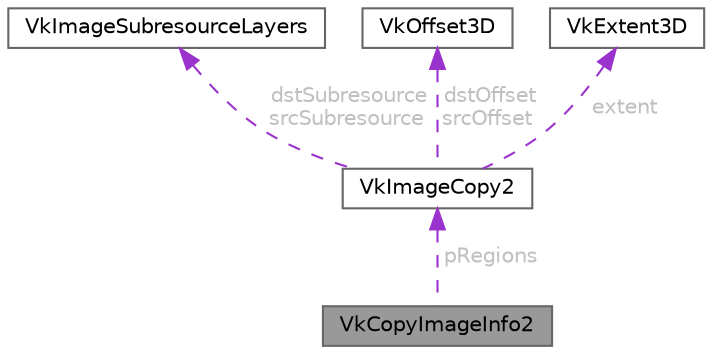 digraph "VkCopyImageInfo2"
{
 // LATEX_PDF_SIZE
  bgcolor="transparent";
  edge [fontname=Helvetica,fontsize=10,labelfontname=Helvetica,labelfontsize=10];
  node [fontname=Helvetica,fontsize=10,shape=box,height=0.2,width=0.4];
  Node1 [id="Node000001",label="VkCopyImageInfo2",height=0.2,width=0.4,color="gray40", fillcolor="grey60", style="filled", fontcolor="black",tooltip=" "];
  Node2 -> Node1 [id="edge5_Node000001_Node000002",dir="back",color="darkorchid3",style="dashed",tooltip=" ",label=" pRegions",fontcolor="grey" ];
  Node2 [id="Node000002",label="VkImageCopy2",height=0.2,width=0.4,color="gray40", fillcolor="white", style="filled",URL="$structVkImageCopy2.html",tooltip=" "];
  Node3 -> Node2 [id="edge6_Node000002_Node000003",dir="back",color="darkorchid3",style="dashed",tooltip=" ",label=" dstSubresource\nsrcSubresource",fontcolor="grey" ];
  Node3 [id="Node000003",label="VkImageSubresourceLayers",height=0.2,width=0.4,color="gray40", fillcolor="white", style="filled",URL="$structVkImageSubresourceLayers.html",tooltip=" "];
  Node4 -> Node2 [id="edge7_Node000002_Node000004",dir="back",color="darkorchid3",style="dashed",tooltip=" ",label=" dstOffset\nsrcOffset",fontcolor="grey" ];
  Node4 [id="Node000004",label="VkOffset3D",height=0.2,width=0.4,color="gray40", fillcolor="white", style="filled",URL="$structVkOffset3D.html",tooltip=" "];
  Node5 -> Node2 [id="edge8_Node000002_Node000005",dir="back",color="darkorchid3",style="dashed",tooltip=" ",label=" extent",fontcolor="grey" ];
  Node5 [id="Node000005",label="VkExtent3D",height=0.2,width=0.4,color="gray40", fillcolor="white", style="filled",URL="$structVkExtent3D.html",tooltip=" "];
}
